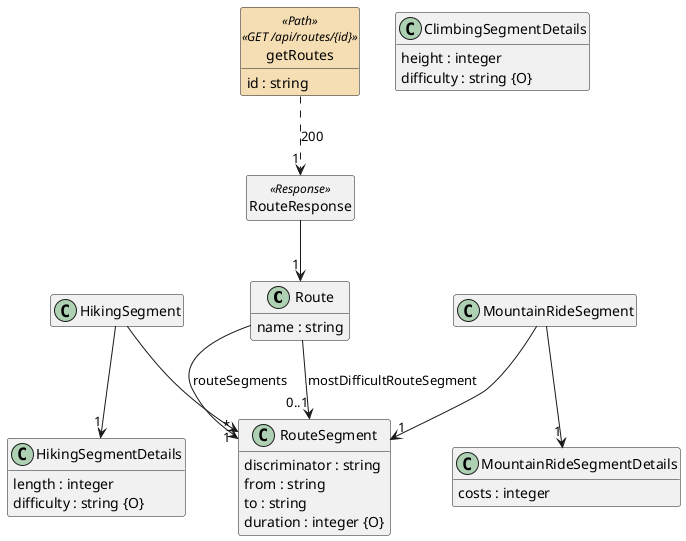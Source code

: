 @startuml
hide <<Path>> circle
hide <<Response>> circle
hide <<Parameter>> circle
hide empty methods
hide empty fields
skinparam class {
BackgroundColor<<Path>> Wheat
}
set namespaceSeparator none

class "Route" {
  {field} name : string
}

class "RouteSegment" {
  {field} discriminator : string
  {field} from : string
  {field} to : string
  {field} duration : integer {O}
}

class "HikingSegment" {
}

class "MountainRideSegment" {
}

class "ClimbingSegmentDetails" {
  {field} height : integer
  {field} difficulty : string {O}
}

class "HikingSegmentDetails" {
  {field} length : integer
  {field} difficulty : string {O}
}

class "MountainRideSegmentDetails" {
  {field} costs : integer
}

class "RouteResponse" <<Response>>  {
}

class "getRoutes" <<Path>>  <<GET /api/routes/{id}>>  {
  {field} id : string
}

"Route" --> "*" "RouteSegment"  :  "routeSegments"

"Route" --> "0..1" "RouteSegment"  :  "mostDifficultRouteSegment"

"HikingSegment" --> "1" "RouteSegment"

"HikingSegment" --> "1" "HikingSegmentDetails"

"MountainRideSegment" --> "1" "RouteSegment"

"MountainRideSegment" --> "1" "MountainRideSegmentDetails"

"RouteResponse" --> "1" "Route"

"getRoutes" ..> "1" "RouteResponse"  :  "200"

@enduml